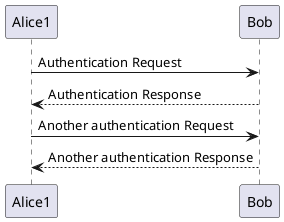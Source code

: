@startuml
Alice1 -> Bob: Authentication Request
Bob --> Alice1: Authentication Response

Alice1 -> Bob: Another authentication Request
Alice1 <-- Bob: Another authentication Response
@enduml
